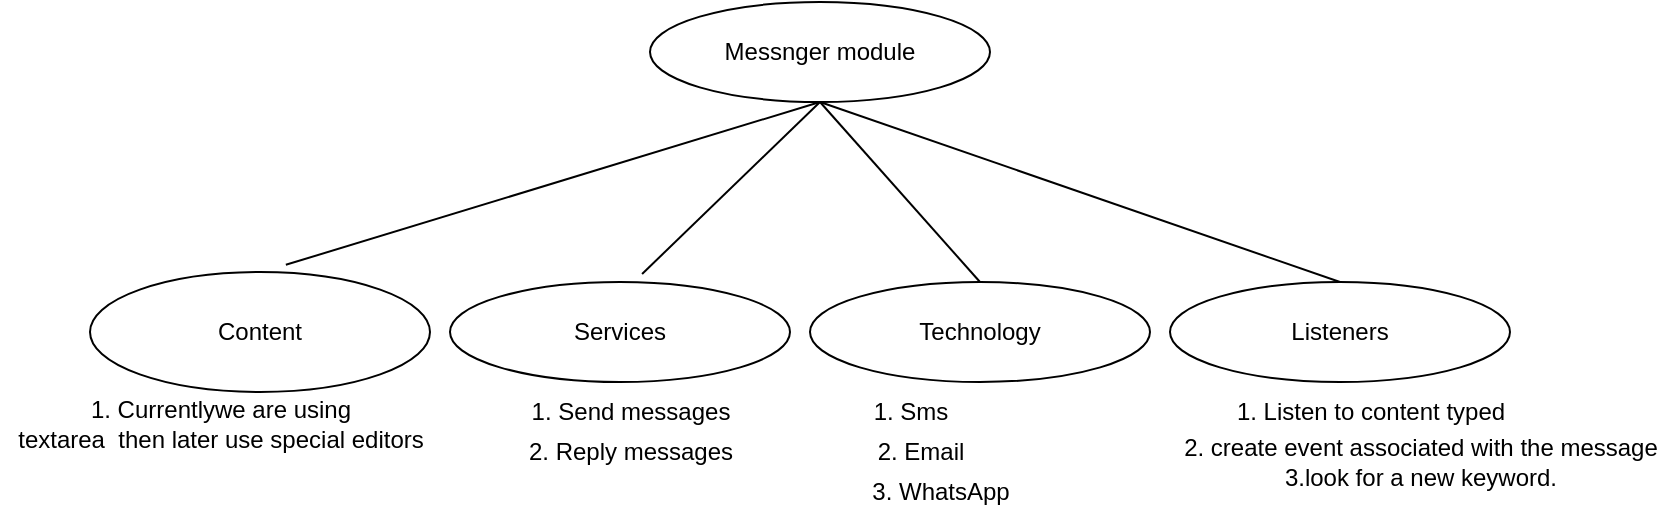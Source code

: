 <mxfile version="17.4.0" type="device"><diagram id="Gf_As0JBqbF8tLhI5VZW" name="Page-1"><mxGraphModel dx="1865" dy="1708" grid="1" gridSize="10" guides="1" tooltips="1" connect="1" arrows="1" fold="1" page="1" pageScale="1" pageWidth="827" pageHeight="1169" math="0" shadow="0"><root><mxCell id="0"/><mxCell id="1" parent="0"/><mxCell id="r_sWeUxoAmp6_Fo-37ne-1" value="Content" style="ellipse;whiteSpace=wrap;html=1;" parent="1" vertex="1"><mxGeometry x="-350" y="-45" width="170" height="60" as="geometry"/></mxCell><mxCell id="r_sWeUxoAmp6_Fo-37ne-3" value="Listeners" style="ellipse;whiteSpace=wrap;html=1;" parent="1" vertex="1"><mxGeometry x="190" y="-40" width="170" height="50" as="geometry"/></mxCell><mxCell id="r_sWeUxoAmp6_Fo-37ne-4" value="Technology" style="ellipse;whiteSpace=wrap;html=1;" parent="1" vertex="1"><mxGeometry x="10" y="-40" width="170" height="50" as="geometry"/></mxCell><mxCell id="r_sWeUxoAmp6_Fo-37ne-5" value="Services" style="ellipse;whiteSpace=wrap;html=1;" parent="1" vertex="1"><mxGeometry x="-170" y="-40" width="170" height="50" as="geometry"/></mxCell><mxCell id="r_sWeUxoAmp6_Fo-37ne-6" value="1. Send messages" style="text;html=1;align=center;verticalAlign=middle;resizable=0;points=[];autosize=1;strokeColor=none;fillColor=none;" parent="1" vertex="1"><mxGeometry x="-135" y="15" width="110" height="20" as="geometry"/></mxCell><mxCell id="r_sWeUxoAmp6_Fo-37ne-7" value="2. Reply messages" style="text;html=1;align=center;verticalAlign=middle;resizable=0;points=[];autosize=1;strokeColor=none;fillColor=none;" parent="1" vertex="1"><mxGeometry x="-140" y="35" width="120" height="20" as="geometry"/></mxCell><mxCell id="r_sWeUxoAmp6_Fo-37ne-8" value="1. Sms" style="text;html=1;align=center;verticalAlign=middle;resizable=0;points=[];autosize=1;strokeColor=none;fillColor=none;" parent="1" vertex="1"><mxGeometry x="35" y="15" width="50" height="20" as="geometry"/></mxCell><mxCell id="r_sWeUxoAmp6_Fo-37ne-9" value="2. Email" style="text;html=1;align=center;verticalAlign=middle;resizable=0;points=[];autosize=1;strokeColor=none;fillColor=none;" parent="1" vertex="1"><mxGeometry x="35" y="35" width="60" height="20" as="geometry"/></mxCell><mxCell id="r_sWeUxoAmp6_Fo-37ne-10" value="3. WhatsApp" style="text;html=1;align=center;verticalAlign=middle;resizable=0;points=[];autosize=1;strokeColor=none;fillColor=none;" parent="1" vertex="1"><mxGeometry x="35" y="55" width="80" height="20" as="geometry"/></mxCell><mxCell id="r_sWeUxoAmp6_Fo-37ne-11" value="1. Listen to content typed" style="text;html=1;align=center;verticalAlign=middle;resizable=0;points=[];autosize=1;strokeColor=none;fillColor=none;" parent="1" vertex="1"><mxGeometry x="215" y="15" width="150" height="20" as="geometry"/></mxCell><mxCell id="r_sWeUxoAmp6_Fo-37ne-12" value="2. create event associated with the message&lt;br&gt;3.look for a new keyword." style="text;html=1;align=center;verticalAlign=middle;resizable=0;points=[];autosize=1;strokeColor=none;fillColor=none;" parent="1" vertex="1"><mxGeometry x="190" y="35" width="250" height="30" as="geometry"/></mxCell><mxCell id="r_sWeUxoAmp6_Fo-37ne-13" value="1. Currentlywe are using &lt;br&gt;textarea&amp;nbsp; then later use special editors" style="text;html=1;align=center;verticalAlign=middle;resizable=0;points=[];autosize=1;strokeColor=none;fillColor=none;" parent="1" vertex="1"><mxGeometry x="-395" y="16" width="220" height="30" as="geometry"/></mxCell><mxCell id="r_sWeUxoAmp6_Fo-37ne-15" value="Messnger module" style="ellipse;whiteSpace=wrap;html=1;" parent="1" vertex="1"><mxGeometry x="-70" y="-180" width="170" height="50" as="geometry"/></mxCell><mxCell id="r_sWeUxoAmp6_Fo-37ne-16" value="" style="endArrow=none;html=1;rounded=0;entryX=0.5;entryY=1;entryDx=0;entryDy=0;exitX=0.5;exitY=0;exitDx=0;exitDy=0;" parent="1" source="r_sWeUxoAmp6_Fo-37ne-4" target="r_sWeUxoAmp6_Fo-37ne-15" edge="1"><mxGeometry width="50" height="50" relative="1" as="geometry"><mxPoint x="140" y="60" as="sourcePoint"/><mxPoint x="190" y="10" as="targetPoint"/></mxGeometry></mxCell><mxCell id="r_sWeUxoAmp6_Fo-37ne-17" value="" style="endArrow=none;html=1;rounded=0;entryX=0.5;entryY=1;entryDx=0;entryDy=0;exitX=0.565;exitY=-0.08;exitDx=0;exitDy=0;exitPerimeter=0;" parent="1" source="r_sWeUxoAmp6_Fo-37ne-5" target="r_sWeUxoAmp6_Fo-37ne-15" edge="1"><mxGeometry width="50" height="50" relative="1" as="geometry"><mxPoint x="-80" y="40" as="sourcePoint"/><mxPoint x="-30" y="-10" as="targetPoint"/><Array as="points"/></mxGeometry></mxCell><mxCell id="r_sWeUxoAmp6_Fo-37ne-20" value="" style="endArrow=none;html=1;rounded=0;entryX=0.5;entryY=1;entryDx=0;entryDy=0;exitX=0.5;exitY=0;exitDx=0;exitDy=0;" parent="1" source="r_sWeUxoAmp6_Fo-37ne-3" target="r_sWeUxoAmp6_Fo-37ne-15" edge="1"><mxGeometry width="50" height="50" relative="1" as="geometry"><mxPoint x="155" y="70" as="sourcePoint"/><mxPoint x="25" y="-40" as="targetPoint"/></mxGeometry></mxCell><mxCell id="r_sWeUxoAmp6_Fo-37ne-22" value="" style="endArrow=none;html=1;rounded=0;entryX=0.5;entryY=1;entryDx=0;entryDy=0;exitX=0.576;exitY=-0.06;exitDx=0;exitDy=0;exitPerimeter=0;" parent="1" source="r_sWeUxoAmp6_Fo-37ne-1" target="r_sWeUxoAmp6_Fo-37ne-15" edge="1"><mxGeometry width="50" height="50" relative="1" as="geometry"><mxPoint x="165" y="80" as="sourcePoint"/><mxPoint x="35" y="-30" as="targetPoint"/></mxGeometry></mxCell></root></mxGraphModel></diagram></mxfile>